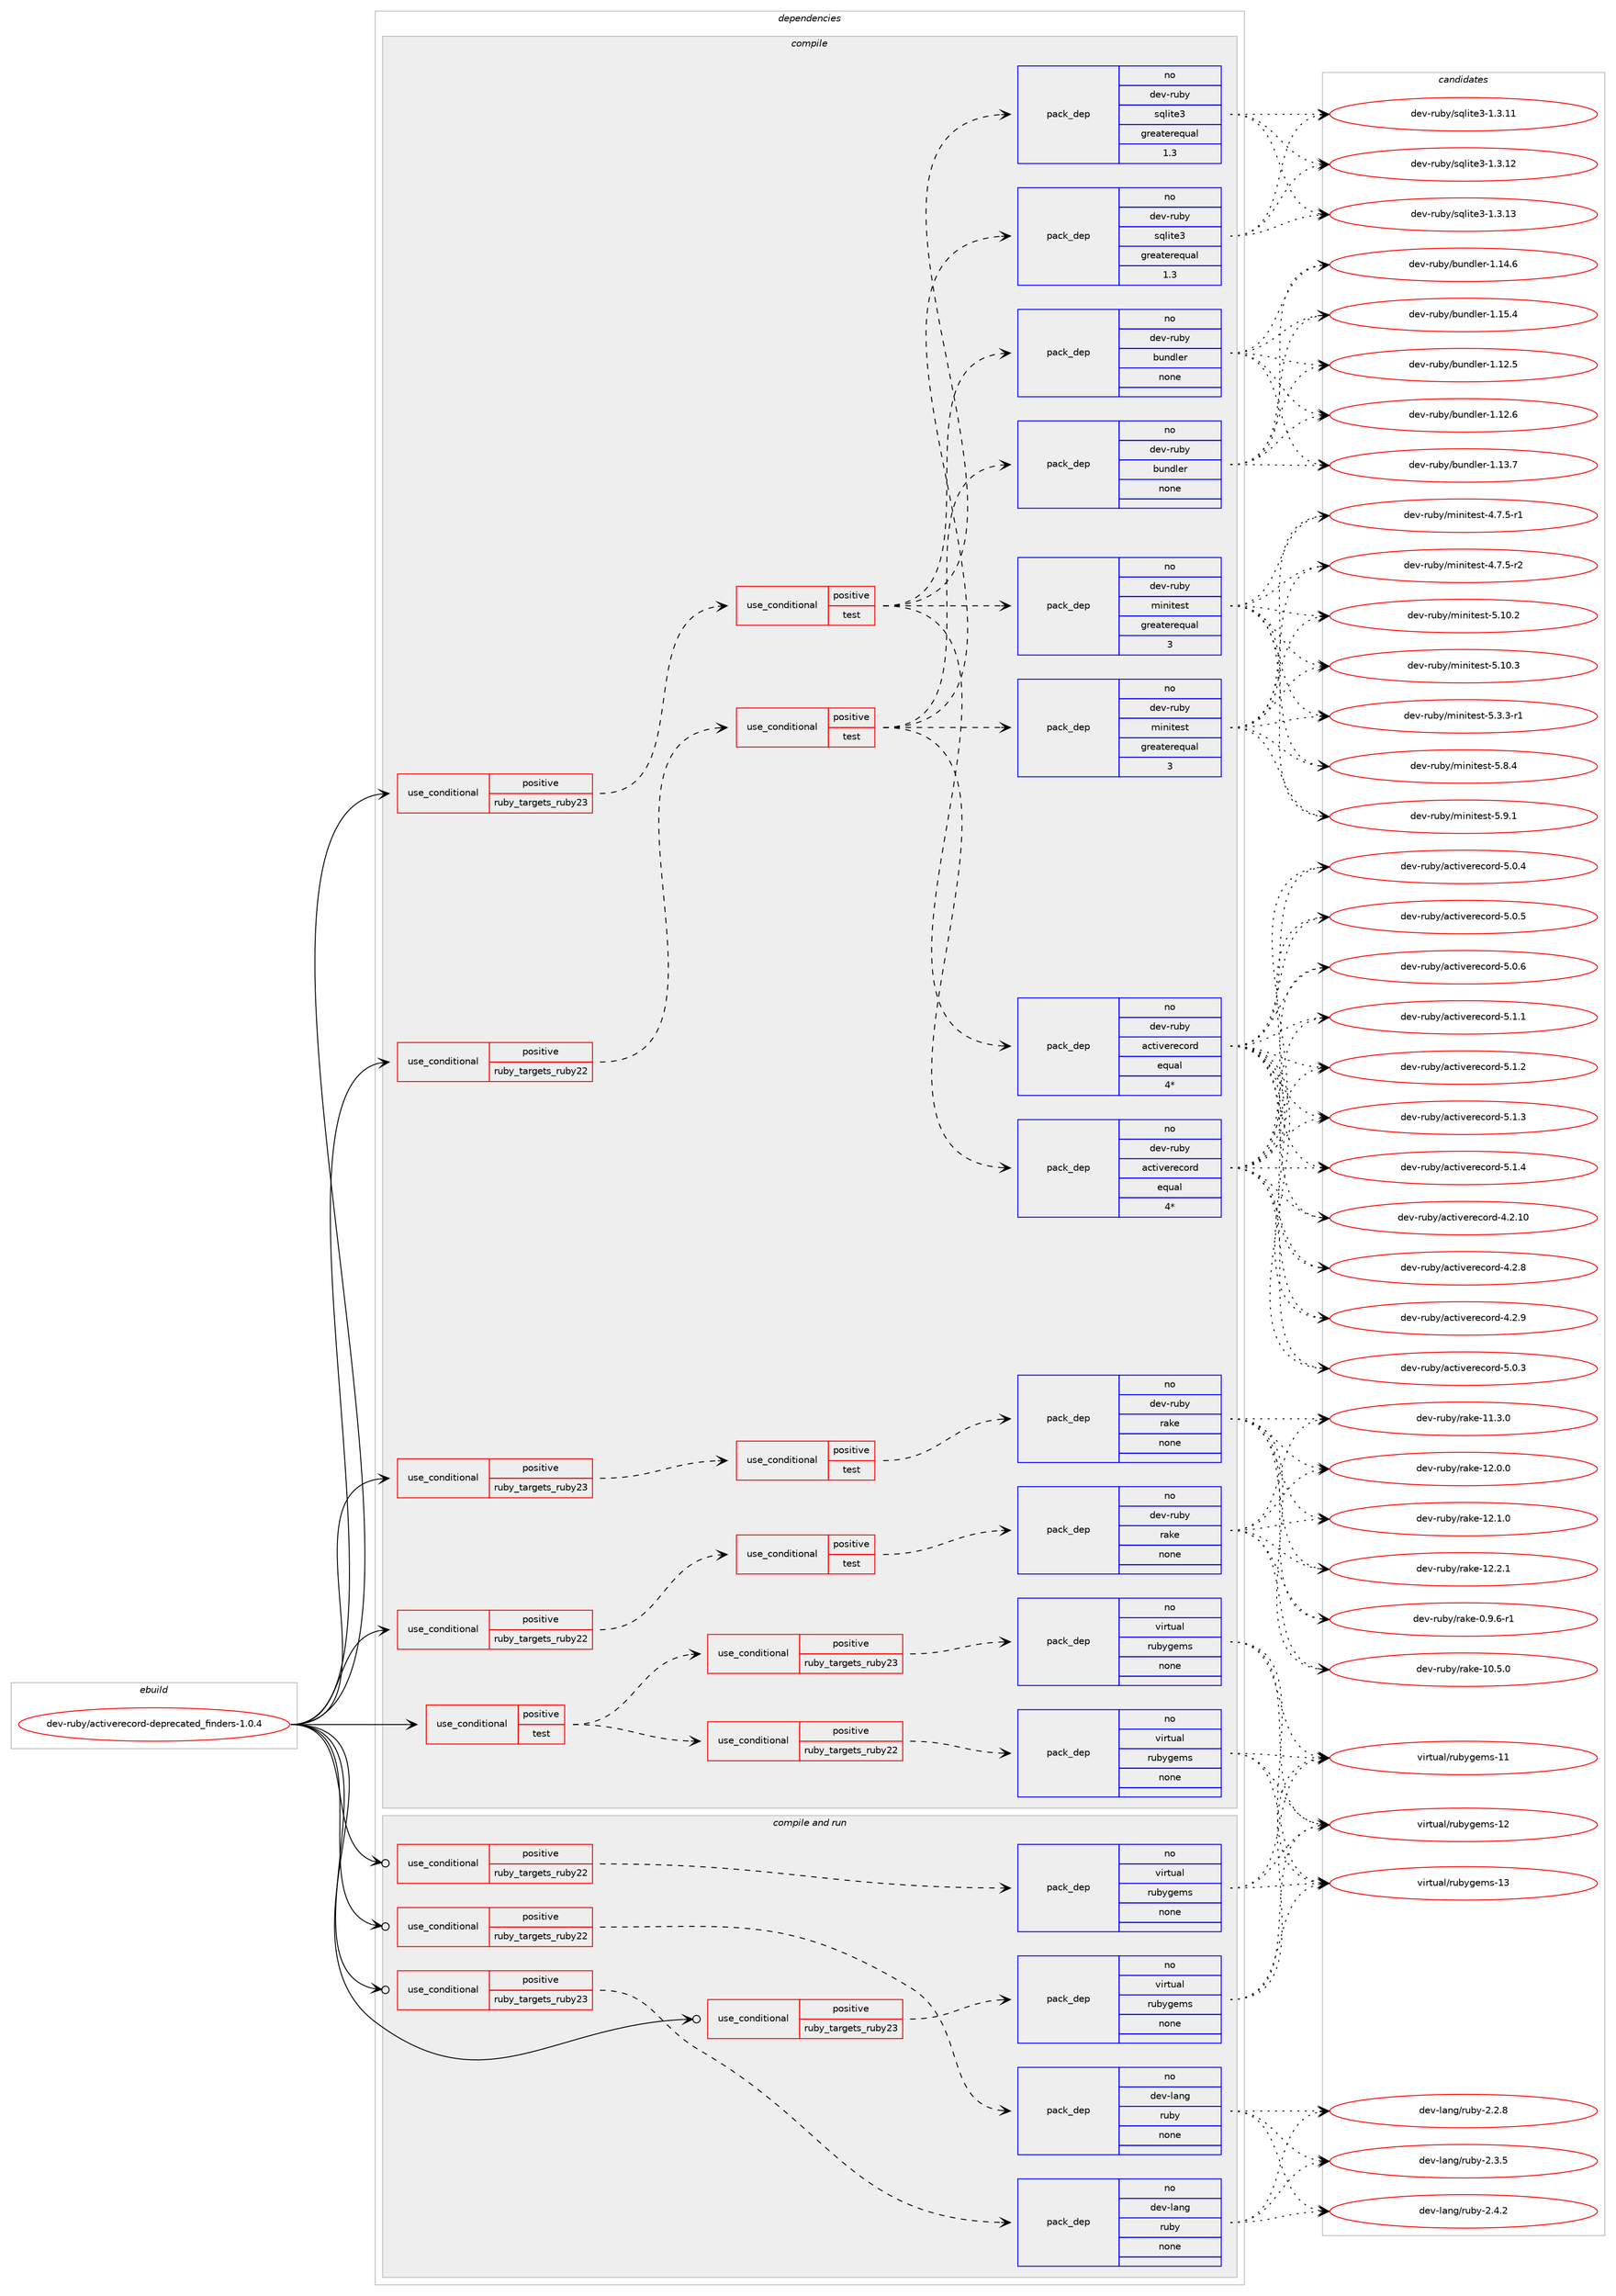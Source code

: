 digraph prolog {

# *************
# Graph options
# *************

newrank=true;
concentrate=true;
compound=true;
graph [rankdir=LR,fontname=Helvetica,fontsize=10,ranksep=1.5];#, ranksep=2.5, nodesep=0.2];
edge  [arrowhead=vee];
node  [fontname=Helvetica,fontsize=10];

# **********
# The ebuild
# **********

subgraph cluster_leftcol {
color=gray;
rank=same;
label=<<i>ebuild</i>>;
id [label="dev-ruby/activerecord-deprecated_finders-1.0.4", color=red, width=4, href="../dev-ruby/activerecord-deprecated_finders-1.0.4.svg"];
}

# ****************
# The dependencies
# ****************

subgraph cluster_midcol {
color=gray;
label=<<i>dependencies</i>>;
subgraph cluster_compile {
fillcolor="#eeeeee";
style=filled;
label=<<i>compile</i>>;
subgraph cond50556 {
dependency225874 [label=<<TABLE BORDER="0" CELLBORDER="1" CELLSPACING="0" CELLPADDING="4"><TR><TD ROWSPAN="3" CELLPADDING="10">use_conditional</TD></TR><TR><TD>positive</TD></TR><TR><TD>ruby_targets_ruby22</TD></TR></TABLE>>, shape=none, color=red];
subgraph cond50557 {
dependency225875 [label=<<TABLE BORDER="0" CELLBORDER="1" CELLSPACING="0" CELLPADDING="4"><TR><TD ROWSPAN="3" CELLPADDING="10">use_conditional</TD></TR><TR><TD>positive</TD></TR><TR><TD>test</TD></TR></TABLE>>, shape=none, color=red];
subgraph pack171260 {
dependency225876 [label=<<TABLE BORDER="0" CELLBORDER="1" CELLSPACING="0" CELLPADDING="4" WIDTH="220"><TR><TD ROWSPAN="6" CELLPADDING="30">pack_dep</TD></TR><TR><TD WIDTH="110">no</TD></TR><TR><TD>dev-ruby</TD></TR><TR><TD>bundler</TD></TR><TR><TD>none</TD></TR><TR><TD></TD></TR></TABLE>>, shape=none, color=blue];
}
dependency225875:e -> dependency225876:w [weight=20,style="dashed",arrowhead="vee"];
subgraph pack171261 {
dependency225877 [label=<<TABLE BORDER="0" CELLBORDER="1" CELLSPACING="0" CELLPADDING="4" WIDTH="220"><TR><TD ROWSPAN="6" CELLPADDING="30">pack_dep</TD></TR><TR><TD WIDTH="110">no</TD></TR><TR><TD>dev-ruby</TD></TR><TR><TD>activerecord</TD></TR><TR><TD>equal</TD></TR><TR><TD>4*</TD></TR></TABLE>>, shape=none, color=blue];
}
dependency225875:e -> dependency225877:w [weight=20,style="dashed",arrowhead="vee"];
subgraph pack171262 {
dependency225878 [label=<<TABLE BORDER="0" CELLBORDER="1" CELLSPACING="0" CELLPADDING="4" WIDTH="220"><TR><TD ROWSPAN="6" CELLPADDING="30">pack_dep</TD></TR><TR><TD WIDTH="110">no</TD></TR><TR><TD>dev-ruby</TD></TR><TR><TD>minitest</TD></TR><TR><TD>greaterequal</TD></TR><TR><TD>3</TD></TR></TABLE>>, shape=none, color=blue];
}
dependency225875:e -> dependency225878:w [weight=20,style="dashed",arrowhead="vee"];
subgraph pack171263 {
dependency225879 [label=<<TABLE BORDER="0" CELLBORDER="1" CELLSPACING="0" CELLPADDING="4" WIDTH="220"><TR><TD ROWSPAN="6" CELLPADDING="30">pack_dep</TD></TR><TR><TD WIDTH="110">no</TD></TR><TR><TD>dev-ruby</TD></TR><TR><TD>sqlite3</TD></TR><TR><TD>greaterequal</TD></TR><TR><TD>1.3</TD></TR></TABLE>>, shape=none, color=blue];
}
dependency225875:e -> dependency225879:w [weight=20,style="dashed",arrowhead="vee"];
}
dependency225874:e -> dependency225875:w [weight=20,style="dashed",arrowhead="vee"];
}
id:e -> dependency225874:w [weight=20,style="solid",arrowhead="vee"];
subgraph cond50558 {
dependency225880 [label=<<TABLE BORDER="0" CELLBORDER="1" CELLSPACING="0" CELLPADDING="4"><TR><TD ROWSPAN="3" CELLPADDING="10">use_conditional</TD></TR><TR><TD>positive</TD></TR><TR><TD>ruby_targets_ruby22</TD></TR></TABLE>>, shape=none, color=red];
subgraph cond50559 {
dependency225881 [label=<<TABLE BORDER="0" CELLBORDER="1" CELLSPACING="0" CELLPADDING="4"><TR><TD ROWSPAN="3" CELLPADDING="10">use_conditional</TD></TR><TR><TD>positive</TD></TR><TR><TD>test</TD></TR></TABLE>>, shape=none, color=red];
subgraph pack171264 {
dependency225882 [label=<<TABLE BORDER="0" CELLBORDER="1" CELLSPACING="0" CELLPADDING="4" WIDTH="220"><TR><TD ROWSPAN="6" CELLPADDING="30">pack_dep</TD></TR><TR><TD WIDTH="110">no</TD></TR><TR><TD>dev-ruby</TD></TR><TR><TD>rake</TD></TR><TR><TD>none</TD></TR><TR><TD></TD></TR></TABLE>>, shape=none, color=blue];
}
dependency225881:e -> dependency225882:w [weight=20,style="dashed",arrowhead="vee"];
}
dependency225880:e -> dependency225881:w [weight=20,style="dashed",arrowhead="vee"];
}
id:e -> dependency225880:w [weight=20,style="solid",arrowhead="vee"];
subgraph cond50560 {
dependency225883 [label=<<TABLE BORDER="0" CELLBORDER="1" CELLSPACING="0" CELLPADDING="4"><TR><TD ROWSPAN="3" CELLPADDING="10">use_conditional</TD></TR><TR><TD>positive</TD></TR><TR><TD>ruby_targets_ruby23</TD></TR></TABLE>>, shape=none, color=red];
subgraph cond50561 {
dependency225884 [label=<<TABLE BORDER="0" CELLBORDER="1" CELLSPACING="0" CELLPADDING="4"><TR><TD ROWSPAN="3" CELLPADDING="10">use_conditional</TD></TR><TR><TD>positive</TD></TR><TR><TD>test</TD></TR></TABLE>>, shape=none, color=red];
subgraph pack171265 {
dependency225885 [label=<<TABLE BORDER="0" CELLBORDER="1" CELLSPACING="0" CELLPADDING="4" WIDTH="220"><TR><TD ROWSPAN="6" CELLPADDING="30">pack_dep</TD></TR><TR><TD WIDTH="110">no</TD></TR><TR><TD>dev-ruby</TD></TR><TR><TD>bundler</TD></TR><TR><TD>none</TD></TR><TR><TD></TD></TR></TABLE>>, shape=none, color=blue];
}
dependency225884:e -> dependency225885:w [weight=20,style="dashed",arrowhead="vee"];
subgraph pack171266 {
dependency225886 [label=<<TABLE BORDER="0" CELLBORDER="1" CELLSPACING="0" CELLPADDING="4" WIDTH="220"><TR><TD ROWSPAN="6" CELLPADDING="30">pack_dep</TD></TR><TR><TD WIDTH="110">no</TD></TR><TR><TD>dev-ruby</TD></TR><TR><TD>activerecord</TD></TR><TR><TD>equal</TD></TR><TR><TD>4*</TD></TR></TABLE>>, shape=none, color=blue];
}
dependency225884:e -> dependency225886:w [weight=20,style="dashed",arrowhead="vee"];
subgraph pack171267 {
dependency225887 [label=<<TABLE BORDER="0" CELLBORDER="1" CELLSPACING="0" CELLPADDING="4" WIDTH="220"><TR><TD ROWSPAN="6" CELLPADDING="30">pack_dep</TD></TR><TR><TD WIDTH="110">no</TD></TR><TR><TD>dev-ruby</TD></TR><TR><TD>minitest</TD></TR><TR><TD>greaterequal</TD></TR><TR><TD>3</TD></TR></TABLE>>, shape=none, color=blue];
}
dependency225884:e -> dependency225887:w [weight=20,style="dashed",arrowhead="vee"];
subgraph pack171268 {
dependency225888 [label=<<TABLE BORDER="0" CELLBORDER="1" CELLSPACING="0" CELLPADDING="4" WIDTH="220"><TR><TD ROWSPAN="6" CELLPADDING="30">pack_dep</TD></TR><TR><TD WIDTH="110">no</TD></TR><TR><TD>dev-ruby</TD></TR><TR><TD>sqlite3</TD></TR><TR><TD>greaterequal</TD></TR><TR><TD>1.3</TD></TR></TABLE>>, shape=none, color=blue];
}
dependency225884:e -> dependency225888:w [weight=20,style="dashed",arrowhead="vee"];
}
dependency225883:e -> dependency225884:w [weight=20,style="dashed",arrowhead="vee"];
}
id:e -> dependency225883:w [weight=20,style="solid",arrowhead="vee"];
subgraph cond50562 {
dependency225889 [label=<<TABLE BORDER="0" CELLBORDER="1" CELLSPACING="0" CELLPADDING="4"><TR><TD ROWSPAN="3" CELLPADDING="10">use_conditional</TD></TR><TR><TD>positive</TD></TR><TR><TD>ruby_targets_ruby23</TD></TR></TABLE>>, shape=none, color=red];
subgraph cond50563 {
dependency225890 [label=<<TABLE BORDER="0" CELLBORDER="1" CELLSPACING="0" CELLPADDING="4"><TR><TD ROWSPAN="3" CELLPADDING="10">use_conditional</TD></TR><TR><TD>positive</TD></TR><TR><TD>test</TD></TR></TABLE>>, shape=none, color=red];
subgraph pack171269 {
dependency225891 [label=<<TABLE BORDER="0" CELLBORDER="1" CELLSPACING="0" CELLPADDING="4" WIDTH="220"><TR><TD ROWSPAN="6" CELLPADDING="30">pack_dep</TD></TR><TR><TD WIDTH="110">no</TD></TR><TR><TD>dev-ruby</TD></TR><TR><TD>rake</TD></TR><TR><TD>none</TD></TR><TR><TD></TD></TR></TABLE>>, shape=none, color=blue];
}
dependency225890:e -> dependency225891:w [weight=20,style="dashed",arrowhead="vee"];
}
dependency225889:e -> dependency225890:w [weight=20,style="dashed",arrowhead="vee"];
}
id:e -> dependency225889:w [weight=20,style="solid",arrowhead="vee"];
subgraph cond50564 {
dependency225892 [label=<<TABLE BORDER="0" CELLBORDER="1" CELLSPACING="0" CELLPADDING="4"><TR><TD ROWSPAN="3" CELLPADDING="10">use_conditional</TD></TR><TR><TD>positive</TD></TR><TR><TD>test</TD></TR></TABLE>>, shape=none, color=red];
subgraph cond50565 {
dependency225893 [label=<<TABLE BORDER="0" CELLBORDER="1" CELLSPACING="0" CELLPADDING="4"><TR><TD ROWSPAN="3" CELLPADDING="10">use_conditional</TD></TR><TR><TD>positive</TD></TR><TR><TD>ruby_targets_ruby22</TD></TR></TABLE>>, shape=none, color=red];
subgraph pack171270 {
dependency225894 [label=<<TABLE BORDER="0" CELLBORDER="1" CELLSPACING="0" CELLPADDING="4" WIDTH="220"><TR><TD ROWSPAN="6" CELLPADDING="30">pack_dep</TD></TR><TR><TD WIDTH="110">no</TD></TR><TR><TD>virtual</TD></TR><TR><TD>rubygems</TD></TR><TR><TD>none</TD></TR><TR><TD></TD></TR></TABLE>>, shape=none, color=blue];
}
dependency225893:e -> dependency225894:w [weight=20,style="dashed",arrowhead="vee"];
}
dependency225892:e -> dependency225893:w [weight=20,style="dashed",arrowhead="vee"];
subgraph cond50566 {
dependency225895 [label=<<TABLE BORDER="0" CELLBORDER="1" CELLSPACING="0" CELLPADDING="4"><TR><TD ROWSPAN="3" CELLPADDING="10">use_conditional</TD></TR><TR><TD>positive</TD></TR><TR><TD>ruby_targets_ruby23</TD></TR></TABLE>>, shape=none, color=red];
subgraph pack171271 {
dependency225896 [label=<<TABLE BORDER="0" CELLBORDER="1" CELLSPACING="0" CELLPADDING="4" WIDTH="220"><TR><TD ROWSPAN="6" CELLPADDING="30">pack_dep</TD></TR><TR><TD WIDTH="110">no</TD></TR><TR><TD>virtual</TD></TR><TR><TD>rubygems</TD></TR><TR><TD>none</TD></TR><TR><TD></TD></TR></TABLE>>, shape=none, color=blue];
}
dependency225895:e -> dependency225896:w [weight=20,style="dashed",arrowhead="vee"];
}
dependency225892:e -> dependency225895:w [weight=20,style="dashed",arrowhead="vee"];
}
id:e -> dependency225892:w [weight=20,style="solid",arrowhead="vee"];
}
subgraph cluster_compileandrun {
fillcolor="#eeeeee";
style=filled;
label=<<i>compile and run</i>>;
subgraph cond50567 {
dependency225897 [label=<<TABLE BORDER="0" CELLBORDER="1" CELLSPACING="0" CELLPADDING="4"><TR><TD ROWSPAN="3" CELLPADDING="10">use_conditional</TD></TR><TR><TD>positive</TD></TR><TR><TD>ruby_targets_ruby22</TD></TR></TABLE>>, shape=none, color=red];
subgraph pack171272 {
dependency225898 [label=<<TABLE BORDER="0" CELLBORDER="1" CELLSPACING="0" CELLPADDING="4" WIDTH="220"><TR><TD ROWSPAN="6" CELLPADDING="30">pack_dep</TD></TR><TR><TD WIDTH="110">no</TD></TR><TR><TD>dev-lang</TD></TR><TR><TD>ruby</TD></TR><TR><TD>none</TD></TR><TR><TD></TD></TR></TABLE>>, shape=none, color=blue];
}
dependency225897:e -> dependency225898:w [weight=20,style="dashed",arrowhead="vee"];
}
id:e -> dependency225897:w [weight=20,style="solid",arrowhead="odotvee"];
subgraph cond50568 {
dependency225899 [label=<<TABLE BORDER="0" CELLBORDER="1" CELLSPACING="0" CELLPADDING="4"><TR><TD ROWSPAN="3" CELLPADDING="10">use_conditional</TD></TR><TR><TD>positive</TD></TR><TR><TD>ruby_targets_ruby22</TD></TR></TABLE>>, shape=none, color=red];
subgraph pack171273 {
dependency225900 [label=<<TABLE BORDER="0" CELLBORDER="1" CELLSPACING="0" CELLPADDING="4" WIDTH="220"><TR><TD ROWSPAN="6" CELLPADDING="30">pack_dep</TD></TR><TR><TD WIDTH="110">no</TD></TR><TR><TD>virtual</TD></TR><TR><TD>rubygems</TD></TR><TR><TD>none</TD></TR><TR><TD></TD></TR></TABLE>>, shape=none, color=blue];
}
dependency225899:e -> dependency225900:w [weight=20,style="dashed",arrowhead="vee"];
}
id:e -> dependency225899:w [weight=20,style="solid",arrowhead="odotvee"];
subgraph cond50569 {
dependency225901 [label=<<TABLE BORDER="0" CELLBORDER="1" CELLSPACING="0" CELLPADDING="4"><TR><TD ROWSPAN="3" CELLPADDING="10">use_conditional</TD></TR><TR><TD>positive</TD></TR><TR><TD>ruby_targets_ruby23</TD></TR></TABLE>>, shape=none, color=red];
subgraph pack171274 {
dependency225902 [label=<<TABLE BORDER="0" CELLBORDER="1" CELLSPACING="0" CELLPADDING="4" WIDTH="220"><TR><TD ROWSPAN="6" CELLPADDING="30">pack_dep</TD></TR><TR><TD WIDTH="110">no</TD></TR><TR><TD>dev-lang</TD></TR><TR><TD>ruby</TD></TR><TR><TD>none</TD></TR><TR><TD></TD></TR></TABLE>>, shape=none, color=blue];
}
dependency225901:e -> dependency225902:w [weight=20,style="dashed",arrowhead="vee"];
}
id:e -> dependency225901:w [weight=20,style="solid",arrowhead="odotvee"];
subgraph cond50570 {
dependency225903 [label=<<TABLE BORDER="0" CELLBORDER="1" CELLSPACING="0" CELLPADDING="4"><TR><TD ROWSPAN="3" CELLPADDING="10">use_conditional</TD></TR><TR><TD>positive</TD></TR><TR><TD>ruby_targets_ruby23</TD></TR></TABLE>>, shape=none, color=red];
subgraph pack171275 {
dependency225904 [label=<<TABLE BORDER="0" CELLBORDER="1" CELLSPACING="0" CELLPADDING="4" WIDTH="220"><TR><TD ROWSPAN="6" CELLPADDING="30">pack_dep</TD></TR><TR><TD WIDTH="110">no</TD></TR><TR><TD>virtual</TD></TR><TR><TD>rubygems</TD></TR><TR><TD>none</TD></TR><TR><TD></TD></TR></TABLE>>, shape=none, color=blue];
}
dependency225903:e -> dependency225904:w [weight=20,style="dashed",arrowhead="vee"];
}
id:e -> dependency225903:w [weight=20,style="solid",arrowhead="odotvee"];
}
subgraph cluster_run {
fillcolor="#eeeeee";
style=filled;
label=<<i>run</i>>;
}
}

# **************
# The candidates
# **************

subgraph cluster_choices {
rank=same;
color=gray;
label=<<i>candidates</i>>;

subgraph choice171260 {
color=black;
nodesep=1;
choice1001011184511411798121479811711010010810111445494649504653 [label="dev-ruby/bundler-1.12.5", color=red, width=4,href="../dev-ruby/bundler-1.12.5.svg"];
choice1001011184511411798121479811711010010810111445494649504654 [label="dev-ruby/bundler-1.12.6", color=red, width=4,href="../dev-ruby/bundler-1.12.6.svg"];
choice1001011184511411798121479811711010010810111445494649514655 [label="dev-ruby/bundler-1.13.7", color=red, width=4,href="../dev-ruby/bundler-1.13.7.svg"];
choice1001011184511411798121479811711010010810111445494649524654 [label="dev-ruby/bundler-1.14.6", color=red, width=4,href="../dev-ruby/bundler-1.14.6.svg"];
choice1001011184511411798121479811711010010810111445494649534652 [label="dev-ruby/bundler-1.15.4", color=red, width=4,href="../dev-ruby/bundler-1.15.4.svg"];
dependency225876:e -> choice1001011184511411798121479811711010010810111445494649504653:w [style=dotted,weight="100"];
dependency225876:e -> choice1001011184511411798121479811711010010810111445494649504654:w [style=dotted,weight="100"];
dependency225876:e -> choice1001011184511411798121479811711010010810111445494649514655:w [style=dotted,weight="100"];
dependency225876:e -> choice1001011184511411798121479811711010010810111445494649524654:w [style=dotted,weight="100"];
dependency225876:e -> choice1001011184511411798121479811711010010810111445494649534652:w [style=dotted,weight="100"];
}
subgraph choice171261 {
color=black;
nodesep=1;
choice10010111845114117981214797991161051181011141019911111410045524650464948 [label="dev-ruby/activerecord-4.2.10", color=red, width=4,href="../dev-ruby/activerecord-4.2.10.svg"];
choice100101118451141179812147979911610511810111410199111114100455246504656 [label="dev-ruby/activerecord-4.2.8", color=red, width=4,href="../dev-ruby/activerecord-4.2.8.svg"];
choice100101118451141179812147979911610511810111410199111114100455246504657 [label="dev-ruby/activerecord-4.2.9", color=red, width=4,href="../dev-ruby/activerecord-4.2.9.svg"];
choice100101118451141179812147979911610511810111410199111114100455346484651 [label="dev-ruby/activerecord-5.0.3", color=red, width=4,href="../dev-ruby/activerecord-5.0.3.svg"];
choice100101118451141179812147979911610511810111410199111114100455346484652 [label="dev-ruby/activerecord-5.0.4", color=red, width=4,href="../dev-ruby/activerecord-5.0.4.svg"];
choice100101118451141179812147979911610511810111410199111114100455346484653 [label="dev-ruby/activerecord-5.0.5", color=red, width=4,href="../dev-ruby/activerecord-5.0.5.svg"];
choice100101118451141179812147979911610511810111410199111114100455346484654 [label="dev-ruby/activerecord-5.0.6", color=red, width=4,href="../dev-ruby/activerecord-5.0.6.svg"];
choice100101118451141179812147979911610511810111410199111114100455346494649 [label="dev-ruby/activerecord-5.1.1", color=red, width=4,href="../dev-ruby/activerecord-5.1.1.svg"];
choice100101118451141179812147979911610511810111410199111114100455346494650 [label="dev-ruby/activerecord-5.1.2", color=red, width=4,href="../dev-ruby/activerecord-5.1.2.svg"];
choice100101118451141179812147979911610511810111410199111114100455346494651 [label="dev-ruby/activerecord-5.1.3", color=red, width=4,href="../dev-ruby/activerecord-5.1.3.svg"];
choice100101118451141179812147979911610511810111410199111114100455346494652 [label="dev-ruby/activerecord-5.1.4", color=red, width=4,href="../dev-ruby/activerecord-5.1.4.svg"];
dependency225877:e -> choice10010111845114117981214797991161051181011141019911111410045524650464948:w [style=dotted,weight="100"];
dependency225877:e -> choice100101118451141179812147979911610511810111410199111114100455246504656:w [style=dotted,weight="100"];
dependency225877:e -> choice100101118451141179812147979911610511810111410199111114100455246504657:w [style=dotted,weight="100"];
dependency225877:e -> choice100101118451141179812147979911610511810111410199111114100455346484651:w [style=dotted,weight="100"];
dependency225877:e -> choice100101118451141179812147979911610511810111410199111114100455346484652:w [style=dotted,weight="100"];
dependency225877:e -> choice100101118451141179812147979911610511810111410199111114100455346484653:w [style=dotted,weight="100"];
dependency225877:e -> choice100101118451141179812147979911610511810111410199111114100455346484654:w [style=dotted,weight="100"];
dependency225877:e -> choice100101118451141179812147979911610511810111410199111114100455346494649:w [style=dotted,weight="100"];
dependency225877:e -> choice100101118451141179812147979911610511810111410199111114100455346494650:w [style=dotted,weight="100"];
dependency225877:e -> choice100101118451141179812147979911610511810111410199111114100455346494651:w [style=dotted,weight="100"];
dependency225877:e -> choice100101118451141179812147979911610511810111410199111114100455346494652:w [style=dotted,weight="100"];
}
subgraph choice171262 {
color=black;
nodesep=1;
choice1001011184511411798121471091051101051161011151164552465546534511449 [label="dev-ruby/minitest-4.7.5-r1", color=red, width=4,href="../dev-ruby/minitest-4.7.5-r1.svg"];
choice1001011184511411798121471091051101051161011151164552465546534511450 [label="dev-ruby/minitest-4.7.5-r2", color=red, width=4,href="../dev-ruby/minitest-4.7.5-r2.svg"];
choice10010111845114117981214710910511010511610111511645534649484650 [label="dev-ruby/minitest-5.10.2", color=red, width=4,href="../dev-ruby/minitest-5.10.2.svg"];
choice10010111845114117981214710910511010511610111511645534649484651 [label="dev-ruby/minitest-5.10.3", color=red, width=4,href="../dev-ruby/minitest-5.10.3.svg"];
choice1001011184511411798121471091051101051161011151164553465146514511449 [label="dev-ruby/minitest-5.3.3-r1", color=red, width=4,href="../dev-ruby/minitest-5.3.3-r1.svg"];
choice100101118451141179812147109105110105116101115116455346564652 [label="dev-ruby/minitest-5.8.4", color=red, width=4,href="../dev-ruby/minitest-5.8.4.svg"];
choice100101118451141179812147109105110105116101115116455346574649 [label="dev-ruby/minitest-5.9.1", color=red, width=4,href="../dev-ruby/minitest-5.9.1.svg"];
dependency225878:e -> choice1001011184511411798121471091051101051161011151164552465546534511449:w [style=dotted,weight="100"];
dependency225878:e -> choice1001011184511411798121471091051101051161011151164552465546534511450:w [style=dotted,weight="100"];
dependency225878:e -> choice10010111845114117981214710910511010511610111511645534649484650:w [style=dotted,weight="100"];
dependency225878:e -> choice10010111845114117981214710910511010511610111511645534649484651:w [style=dotted,weight="100"];
dependency225878:e -> choice1001011184511411798121471091051101051161011151164553465146514511449:w [style=dotted,weight="100"];
dependency225878:e -> choice100101118451141179812147109105110105116101115116455346564652:w [style=dotted,weight="100"];
dependency225878:e -> choice100101118451141179812147109105110105116101115116455346574649:w [style=dotted,weight="100"];
}
subgraph choice171263 {
color=black;
nodesep=1;
choice1001011184511411798121471151131081051161015145494651464949 [label="dev-ruby/sqlite3-1.3.11", color=red, width=4,href="../dev-ruby/sqlite3-1.3.11.svg"];
choice1001011184511411798121471151131081051161015145494651464950 [label="dev-ruby/sqlite3-1.3.12", color=red, width=4,href="../dev-ruby/sqlite3-1.3.12.svg"];
choice1001011184511411798121471151131081051161015145494651464951 [label="dev-ruby/sqlite3-1.3.13", color=red, width=4,href="../dev-ruby/sqlite3-1.3.13.svg"];
dependency225879:e -> choice1001011184511411798121471151131081051161015145494651464949:w [style=dotted,weight="100"];
dependency225879:e -> choice1001011184511411798121471151131081051161015145494651464950:w [style=dotted,weight="100"];
dependency225879:e -> choice1001011184511411798121471151131081051161015145494651464951:w [style=dotted,weight="100"];
}
subgraph choice171264 {
color=black;
nodesep=1;
choice100101118451141179812147114971071014548465746544511449 [label="dev-ruby/rake-0.9.6-r1", color=red, width=4,href="../dev-ruby/rake-0.9.6-r1.svg"];
choice1001011184511411798121471149710710145494846534648 [label="dev-ruby/rake-10.5.0", color=red, width=4,href="../dev-ruby/rake-10.5.0.svg"];
choice1001011184511411798121471149710710145494946514648 [label="dev-ruby/rake-11.3.0", color=red, width=4,href="../dev-ruby/rake-11.3.0.svg"];
choice1001011184511411798121471149710710145495046484648 [label="dev-ruby/rake-12.0.0", color=red, width=4,href="../dev-ruby/rake-12.0.0.svg"];
choice1001011184511411798121471149710710145495046494648 [label="dev-ruby/rake-12.1.0", color=red, width=4,href="../dev-ruby/rake-12.1.0.svg"];
choice1001011184511411798121471149710710145495046504649 [label="dev-ruby/rake-12.2.1", color=red, width=4,href="../dev-ruby/rake-12.2.1.svg"];
dependency225882:e -> choice100101118451141179812147114971071014548465746544511449:w [style=dotted,weight="100"];
dependency225882:e -> choice1001011184511411798121471149710710145494846534648:w [style=dotted,weight="100"];
dependency225882:e -> choice1001011184511411798121471149710710145494946514648:w [style=dotted,weight="100"];
dependency225882:e -> choice1001011184511411798121471149710710145495046484648:w [style=dotted,weight="100"];
dependency225882:e -> choice1001011184511411798121471149710710145495046494648:w [style=dotted,weight="100"];
dependency225882:e -> choice1001011184511411798121471149710710145495046504649:w [style=dotted,weight="100"];
}
subgraph choice171265 {
color=black;
nodesep=1;
choice1001011184511411798121479811711010010810111445494649504653 [label="dev-ruby/bundler-1.12.5", color=red, width=4,href="../dev-ruby/bundler-1.12.5.svg"];
choice1001011184511411798121479811711010010810111445494649504654 [label="dev-ruby/bundler-1.12.6", color=red, width=4,href="../dev-ruby/bundler-1.12.6.svg"];
choice1001011184511411798121479811711010010810111445494649514655 [label="dev-ruby/bundler-1.13.7", color=red, width=4,href="../dev-ruby/bundler-1.13.7.svg"];
choice1001011184511411798121479811711010010810111445494649524654 [label="dev-ruby/bundler-1.14.6", color=red, width=4,href="../dev-ruby/bundler-1.14.6.svg"];
choice1001011184511411798121479811711010010810111445494649534652 [label="dev-ruby/bundler-1.15.4", color=red, width=4,href="../dev-ruby/bundler-1.15.4.svg"];
dependency225885:e -> choice1001011184511411798121479811711010010810111445494649504653:w [style=dotted,weight="100"];
dependency225885:e -> choice1001011184511411798121479811711010010810111445494649504654:w [style=dotted,weight="100"];
dependency225885:e -> choice1001011184511411798121479811711010010810111445494649514655:w [style=dotted,weight="100"];
dependency225885:e -> choice1001011184511411798121479811711010010810111445494649524654:w [style=dotted,weight="100"];
dependency225885:e -> choice1001011184511411798121479811711010010810111445494649534652:w [style=dotted,weight="100"];
}
subgraph choice171266 {
color=black;
nodesep=1;
choice10010111845114117981214797991161051181011141019911111410045524650464948 [label="dev-ruby/activerecord-4.2.10", color=red, width=4,href="../dev-ruby/activerecord-4.2.10.svg"];
choice100101118451141179812147979911610511810111410199111114100455246504656 [label="dev-ruby/activerecord-4.2.8", color=red, width=4,href="../dev-ruby/activerecord-4.2.8.svg"];
choice100101118451141179812147979911610511810111410199111114100455246504657 [label="dev-ruby/activerecord-4.2.9", color=red, width=4,href="../dev-ruby/activerecord-4.2.9.svg"];
choice100101118451141179812147979911610511810111410199111114100455346484651 [label="dev-ruby/activerecord-5.0.3", color=red, width=4,href="../dev-ruby/activerecord-5.0.3.svg"];
choice100101118451141179812147979911610511810111410199111114100455346484652 [label="dev-ruby/activerecord-5.0.4", color=red, width=4,href="../dev-ruby/activerecord-5.0.4.svg"];
choice100101118451141179812147979911610511810111410199111114100455346484653 [label="dev-ruby/activerecord-5.0.5", color=red, width=4,href="../dev-ruby/activerecord-5.0.5.svg"];
choice100101118451141179812147979911610511810111410199111114100455346484654 [label="dev-ruby/activerecord-5.0.6", color=red, width=4,href="../dev-ruby/activerecord-5.0.6.svg"];
choice100101118451141179812147979911610511810111410199111114100455346494649 [label="dev-ruby/activerecord-5.1.1", color=red, width=4,href="../dev-ruby/activerecord-5.1.1.svg"];
choice100101118451141179812147979911610511810111410199111114100455346494650 [label="dev-ruby/activerecord-5.1.2", color=red, width=4,href="../dev-ruby/activerecord-5.1.2.svg"];
choice100101118451141179812147979911610511810111410199111114100455346494651 [label="dev-ruby/activerecord-5.1.3", color=red, width=4,href="../dev-ruby/activerecord-5.1.3.svg"];
choice100101118451141179812147979911610511810111410199111114100455346494652 [label="dev-ruby/activerecord-5.1.4", color=red, width=4,href="../dev-ruby/activerecord-5.1.4.svg"];
dependency225886:e -> choice10010111845114117981214797991161051181011141019911111410045524650464948:w [style=dotted,weight="100"];
dependency225886:e -> choice100101118451141179812147979911610511810111410199111114100455246504656:w [style=dotted,weight="100"];
dependency225886:e -> choice100101118451141179812147979911610511810111410199111114100455246504657:w [style=dotted,weight="100"];
dependency225886:e -> choice100101118451141179812147979911610511810111410199111114100455346484651:w [style=dotted,weight="100"];
dependency225886:e -> choice100101118451141179812147979911610511810111410199111114100455346484652:w [style=dotted,weight="100"];
dependency225886:e -> choice100101118451141179812147979911610511810111410199111114100455346484653:w [style=dotted,weight="100"];
dependency225886:e -> choice100101118451141179812147979911610511810111410199111114100455346484654:w [style=dotted,weight="100"];
dependency225886:e -> choice100101118451141179812147979911610511810111410199111114100455346494649:w [style=dotted,weight="100"];
dependency225886:e -> choice100101118451141179812147979911610511810111410199111114100455346494650:w [style=dotted,weight="100"];
dependency225886:e -> choice100101118451141179812147979911610511810111410199111114100455346494651:w [style=dotted,weight="100"];
dependency225886:e -> choice100101118451141179812147979911610511810111410199111114100455346494652:w [style=dotted,weight="100"];
}
subgraph choice171267 {
color=black;
nodesep=1;
choice1001011184511411798121471091051101051161011151164552465546534511449 [label="dev-ruby/minitest-4.7.5-r1", color=red, width=4,href="../dev-ruby/minitest-4.7.5-r1.svg"];
choice1001011184511411798121471091051101051161011151164552465546534511450 [label="dev-ruby/minitest-4.7.5-r2", color=red, width=4,href="../dev-ruby/minitest-4.7.5-r2.svg"];
choice10010111845114117981214710910511010511610111511645534649484650 [label="dev-ruby/minitest-5.10.2", color=red, width=4,href="../dev-ruby/minitest-5.10.2.svg"];
choice10010111845114117981214710910511010511610111511645534649484651 [label="dev-ruby/minitest-5.10.3", color=red, width=4,href="../dev-ruby/minitest-5.10.3.svg"];
choice1001011184511411798121471091051101051161011151164553465146514511449 [label="dev-ruby/minitest-5.3.3-r1", color=red, width=4,href="../dev-ruby/minitest-5.3.3-r1.svg"];
choice100101118451141179812147109105110105116101115116455346564652 [label="dev-ruby/minitest-5.8.4", color=red, width=4,href="../dev-ruby/minitest-5.8.4.svg"];
choice100101118451141179812147109105110105116101115116455346574649 [label="dev-ruby/minitest-5.9.1", color=red, width=4,href="../dev-ruby/minitest-5.9.1.svg"];
dependency225887:e -> choice1001011184511411798121471091051101051161011151164552465546534511449:w [style=dotted,weight="100"];
dependency225887:e -> choice1001011184511411798121471091051101051161011151164552465546534511450:w [style=dotted,weight="100"];
dependency225887:e -> choice10010111845114117981214710910511010511610111511645534649484650:w [style=dotted,weight="100"];
dependency225887:e -> choice10010111845114117981214710910511010511610111511645534649484651:w [style=dotted,weight="100"];
dependency225887:e -> choice1001011184511411798121471091051101051161011151164553465146514511449:w [style=dotted,weight="100"];
dependency225887:e -> choice100101118451141179812147109105110105116101115116455346564652:w [style=dotted,weight="100"];
dependency225887:e -> choice100101118451141179812147109105110105116101115116455346574649:w [style=dotted,weight="100"];
}
subgraph choice171268 {
color=black;
nodesep=1;
choice1001011184511411798121471151131081051161015145494651464949 [label="dev-ruby/sqlite3-1.3.11", color=red, width=4,href="../dev-ruby/sqlite3-1.3.11.svg"];
choice1001011184511411798121471151131081051161015145494651464950 [label="dev-ruby/sqlite3-1.3.12", color=red, width=4,href="../dev-ruby/sqlite3-1.3.12.svg"];
choice1001011184511411798121471151131081051161015145494651464951 [label="dev-ruby/sqlite3-1.3.13", color=red, width=4,href="../dev-ruby/sqlite3-1.3.13.svg"];
dependency225888:e -> choice1001011184511411798121471151131081051161015145494651464949:w [style=dotted,weight="100"];
dependency225888:e -> choice1001011184511411798121471151131081051161015145494651464950:w [style=dotted,weight="100"];
dependency225888:e -> choice1001011184511411798121471151131081051161015145494651464951:w [style=dotted,weight="100"];
}
subgraph choice171269 {
color=black;
nodesep=1;
choice100101118451141179812147114971071014548465746544511449 [label="dev-ruby/rake-0.9.6-r1", color=red, width=4,href="../dev-ruby/rake-0.9.6-r1.svg"];
choice1001011184511411798121471149710710145494846534648 [label="dev-ruby/rake-10.5.0", color=red, width=4,href="../dev-ruby/rake-10.5.0.svg"];
choice1001011184511411798121471149710710145494946514648 [label="dev-ruby/rake-11.3.0", color=red, width=4,href="../dev-ruby/rake-11.3.0.svg"];
choice1001011184511411798121471149710710145495046484648 [label="dev-ruby/rake-12.0.0", color=red, width=4,href="../dev-ruby/rake-12.0.0.svg"];
choice1001011184511411798121471149710710145495046494648 [label="dev-ruby/rake-12.1.0", color=red, width=4,href="../dev-ruby/rake-12.1.0.svg"];
choice1001011184511411798121471149710710145495046504649 [label="dev-ruby/rake-12.2.1", color=red, width=4,href="../dev-ruby/rake-12.2.1.svg"];
dependency225891:e -> choice100101118451141179812147114971071014548465746544511449:w [style=dotted,weight="100"];
dependency225891:e -> choice1001011184511411798121471149710710145494846534648:w [style=dotted,weight="100"];
dependency225891:e -> choice1001011184511411798121471149710710145494946514648:w [style=dotted,weight="100"];
dependency225891:e -> choice1001011184511411798121471149710710145495046484648:w [style=dotted,weight="100"];
dependency225891:e -> choice1001011184511411798121471149710710145495046494648:w [style=dotted,weight="100"];
dependency225891:e -> choice1001011184511411798121471149710710145495046504649:w [style=dotted,weight="100"];
}
subgraph choice171270 {
color=black;
nodesep=1;
choice118105114116117971084711411798121103101109115454949 [label="virtual/rubygems-11", color=red, width=4,href="../virtual/rubygems-11.svg"];
choice118105114116117971084711411798121103101109115454950 [label="virtual/rubygems-12", color=red, width=4,href="../virtual/rubygems-12.svg"];
choice118105114116117971084711411798121103101109115454951 [label="virtual/rubygems-13", color=red, width=4,href="../virtual/rubygems-13.svg"];
dependency225894:e -> choice118105114116117971084711411798121103101109115454949:w [style=dotted,weight="100"];
dependency225894:e -> choice118105114116117971084711411798121103101109115454950:w [style=dotted,weight="100"];
dependency225894:e -> choice118105114116117971084711411798121103101109115454951:w [style=dotted,weight="100"];
}
subgraph choice171271 {
color=black;
nodesep=1;
choice118105114116117971084711411798121103101109115454949 [label="virtual/rubygems-11", color=red, width=4,href="../virtual/rubygems-11.svg"];
choice118105114116117971084711411798121103101109115454950 [label="virtual/rubygems-12", color=red, width=4,href="../virtual/rubygems-12.svg"];
choice118105114116117971084711411798121103101109115454951 [label="virtual/rubygems-13", color=red, width=4,href="../virtual/rubygems-13.svg"];
dependency225896:e -> choice118105114116117971084711411798121103101109115454949:w [style=dotted,weight="100"];
dependency225896:e -> choice118105114116117971084711411798121103101109115454950:w [style=dotted,weight="100"];
dependency225896:e -> choice118105114116117971084711411798121103101109115454951:w [style=dotted,weight="100"];
}
subgraph choice171272 {
color=black;
nodesep=1;
choice10010111845108971101034711411798121455046504656 [label="dev-lang/ruby-2.2.8", color=red, width=4,href="../dev-lang/ruby-2.2.8.svg"];
choice10010111845108971101034711411798121455046514653 [label="dev-lang/ruby-2.3.5", color=red, width=4,href="../dev-lang/ruby-2.3.5.svg"];
choice10010111845108971101034711411798121455046524650 [label="dev-lang/ruby-2.4.2", color=red, width=4,href="../dev-lang/ruby-2.4.2.svg"];
dependency225898:e -> choice10010111845108971101034711411798121455046504656:w [style=dotted,weight="100"];
dependency225898:e -> choice10010111845108971101034711411798121455046514653:w [style=dotted,weight="100"];
dependency225898:e -> choice10010111845108971101034711411798121455046524650:w [style=dotted,weight="100"];
}
subgraph choice171273 {
color=black;
nodesep=1;
choice118105114116117971084711411798121103101109115454949 [label="virtual/rubygems-11", color=red, width=4,href="../virtual/rubygems-11.svg"];
choice118105114116117971084711411798121103101109115454950 [label="virtual/rubygems-12", color=red, width=4,href="../virtual/rubygems-12.svg"];
choice118105114116117971084711411798121103101109115454951 [label="virtual/rubygems-13", color=red, width=4,href="../virtual/rubygems-13.svg"];
dependency225900:e -> choice118105114116117971084711411798121103101109115454949:w [style=dotted,weight="100"];
dependency225900:e -> choice118105114116117971084711411798121103101109115454950:w [style=dotted,weight="100"];
dependency225900:e -> choice118105114116117971084711411798121103101109115454951:w [style=dotted,weight="100"];
}
subgraph choice171274 {
color=black;
nodesep=1;
choice10010111845108971101034711411798121455046504656 [label="dev-lang/ruby-2.2.8", color=red, width=4,href="../dev-lang/ruby-2.2.8.svg"];
choice10010111845108971101034711411798121455046514653 [label="dev-lang/ruby-2.3.5", color=red, width=4,href="../dev-lang/ruby-2.3.5.svg"];
choice10010111845108971101034711411798121455046524650 [label="dev-lang/ruby-2.4.2", color=red, width=4,href="../dev-lang/ruby-2.4.2.svg"];
dependency225902:e -> choice10010111845108971101034711411798121455046504656:w [style=dotted,weight="100"];
dependency225902:e -> choice10010111845108971101034711411798121455046514653:w [style=dotted,weight="100"];
dependency225902:e -> choice10010111845108971101034711411798121455046524650:w [style=dotted,weight="100"];
}
subgraph choice171275 {
color=black;
nodesep=1;
choice118105114116117971084711411798121103101109115454949 [label="virtual/rubygems-11", color=red, width=4,href="../virtual/rubygems-11.svg"];
choice118105114116117971084711411798121103101109115454950 [label="virtual/rubygems-12", color=red, width=4,href="../virtual/rubygems-12.svg"];
choice118105114116117971084711411798121103101109115454951 [label="virtual/rubygems-13", color=red, width=4,href="../virtual/rubygems-13.svg"];
dependency225904:e -> choice118105114116117971084711411798121103101109115454949:w [style=dotted,weight="100"];
dependency225904:e -> choice118105114116117971084711411798121103101109115454950:w [style=dotted,weight="100"];
dependency225904:e -> choice118105114116117971084711411798121103101109115454951:w [style=dotted,weight="100"];
}
}

}
